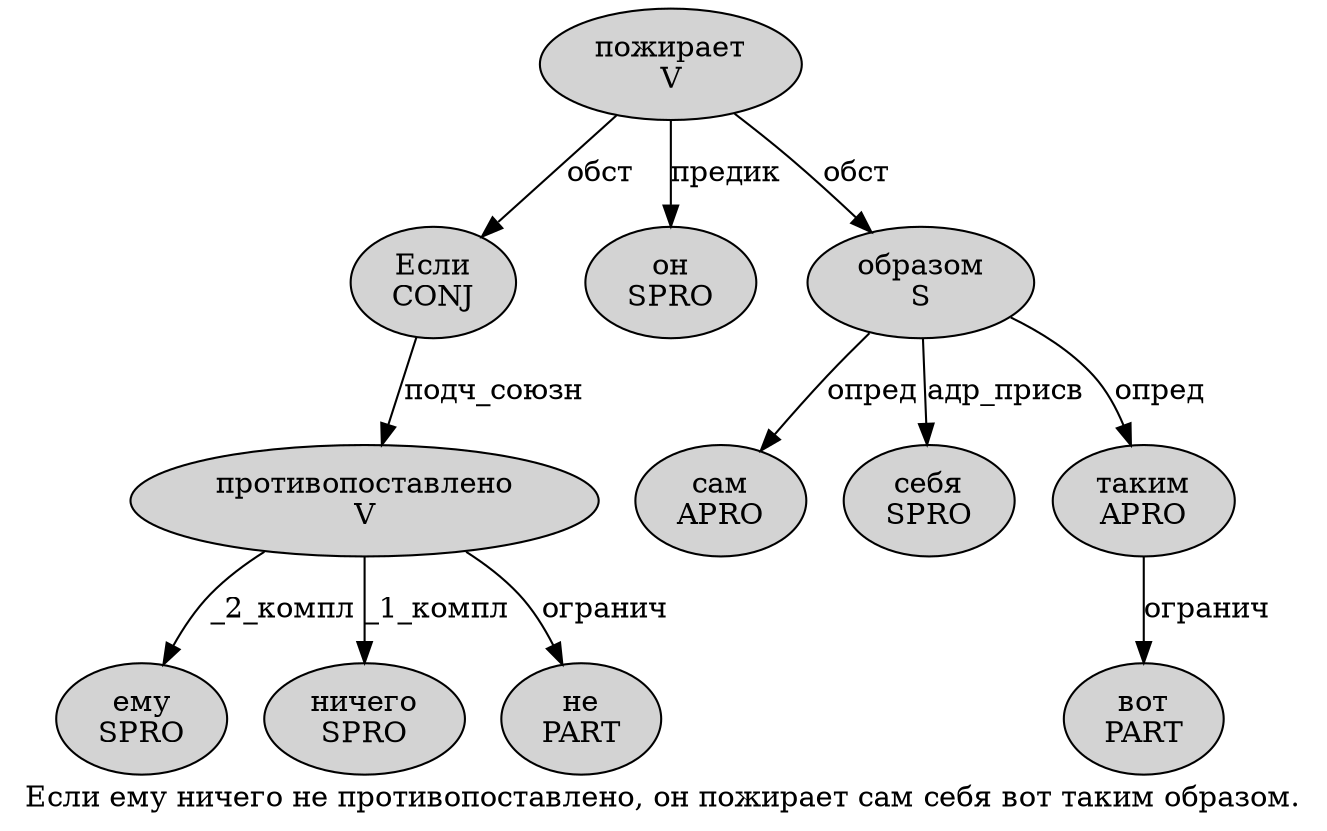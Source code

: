 digraph SENTENCE_4398 {
	graph [label="Если ему ничего не противопоставлено, он пожирает сам себя вот таким образом."]
	node [style=filled]
		0 [label="Если
CONJ" color="" fillcolor=lightgray penwidth=1 shape=ellipse]
		1 [label="ему
SPRO" color="" fillcolor=lightgray penwidth=1 shape=ellipse]
		2 [label="ничего
SPRO" color="" fillcolor=lightgray penwidth=1 shape=ellipse]
		3 [label="не
PART" color="" fillcolor=lightgray penwidth=1 shape=ellipse]
		4 [label="противопоставлено
V" color="" fillcolor=lightgray penwidth=1 shape=ellipse]
		6 [label="он
SPRO" color="" fillcolor=lightgray penwidth=1 shape=ellipse]
		7 [label="пожирает
V" color="" fillcolor=lightgray penwidth=1 shape=ellipse]
		8 [label="сам
APRO" color="" fillcolor=lightgray penwidth=1 shape=ellipse]
		9 [label="себя
SPRO" color="" fillcolor=lightgray penwidth=1 shape=ellipse]
		10 [label="вот
PART" color="" fillcolor=lightgray penwidth=1 shape=ellipse]
		11 [label="таким
APRO" color="" fillcolor=lightgray penwidth=1 shape=ellipse]
		12 [label="образом
S" color="" fillcolor=lightgray penwidth=1 shape=ellipse]
			7 -> 0 [label="обст"]
			7 -> 6 [label="предик"]
			7 -> 12 [label="обст"]
			4 -> 1 [label="_2_компл"]
			4 -> 2 [label="_1_компл"]
			4 -> 3 [label="огранич"]
			11 -> 10 [label="огранич"]
			12 -> 8 [label="опред"]
			12 -> 9 [label="адр_присв"]
			12 -> 11 [label="опред"]
			0 -> 4 [label="подч_союзн"]
}